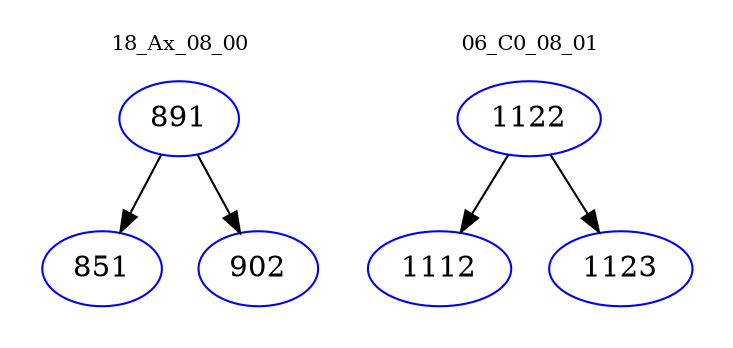 digraph{
subgraph cluster_0 {
color = white
label = "18_Ax_08_00";
fontsize=10;
T0_891 [label="891", color="blue"]
T0_891 -> T0_851 [color="black"]
T0_851 [label="851", color="blue"]
T0_891 -> T0_902 [color="black"]
T0_902 [label="902", color="blue"]
}
subgraph cluster_1 {
color = white
label = "06_C0_08_01";
fontsize=10;
T1_1122 [label="1122", color="blue"]
T1_1122 -> T1_1112 [color="black"]
T1_1112 [label="1112", color="blue"]
T1_1122 -> T1_1123 [color="black"]
T1_1123 [label="1123", color="blue"]
}
}
